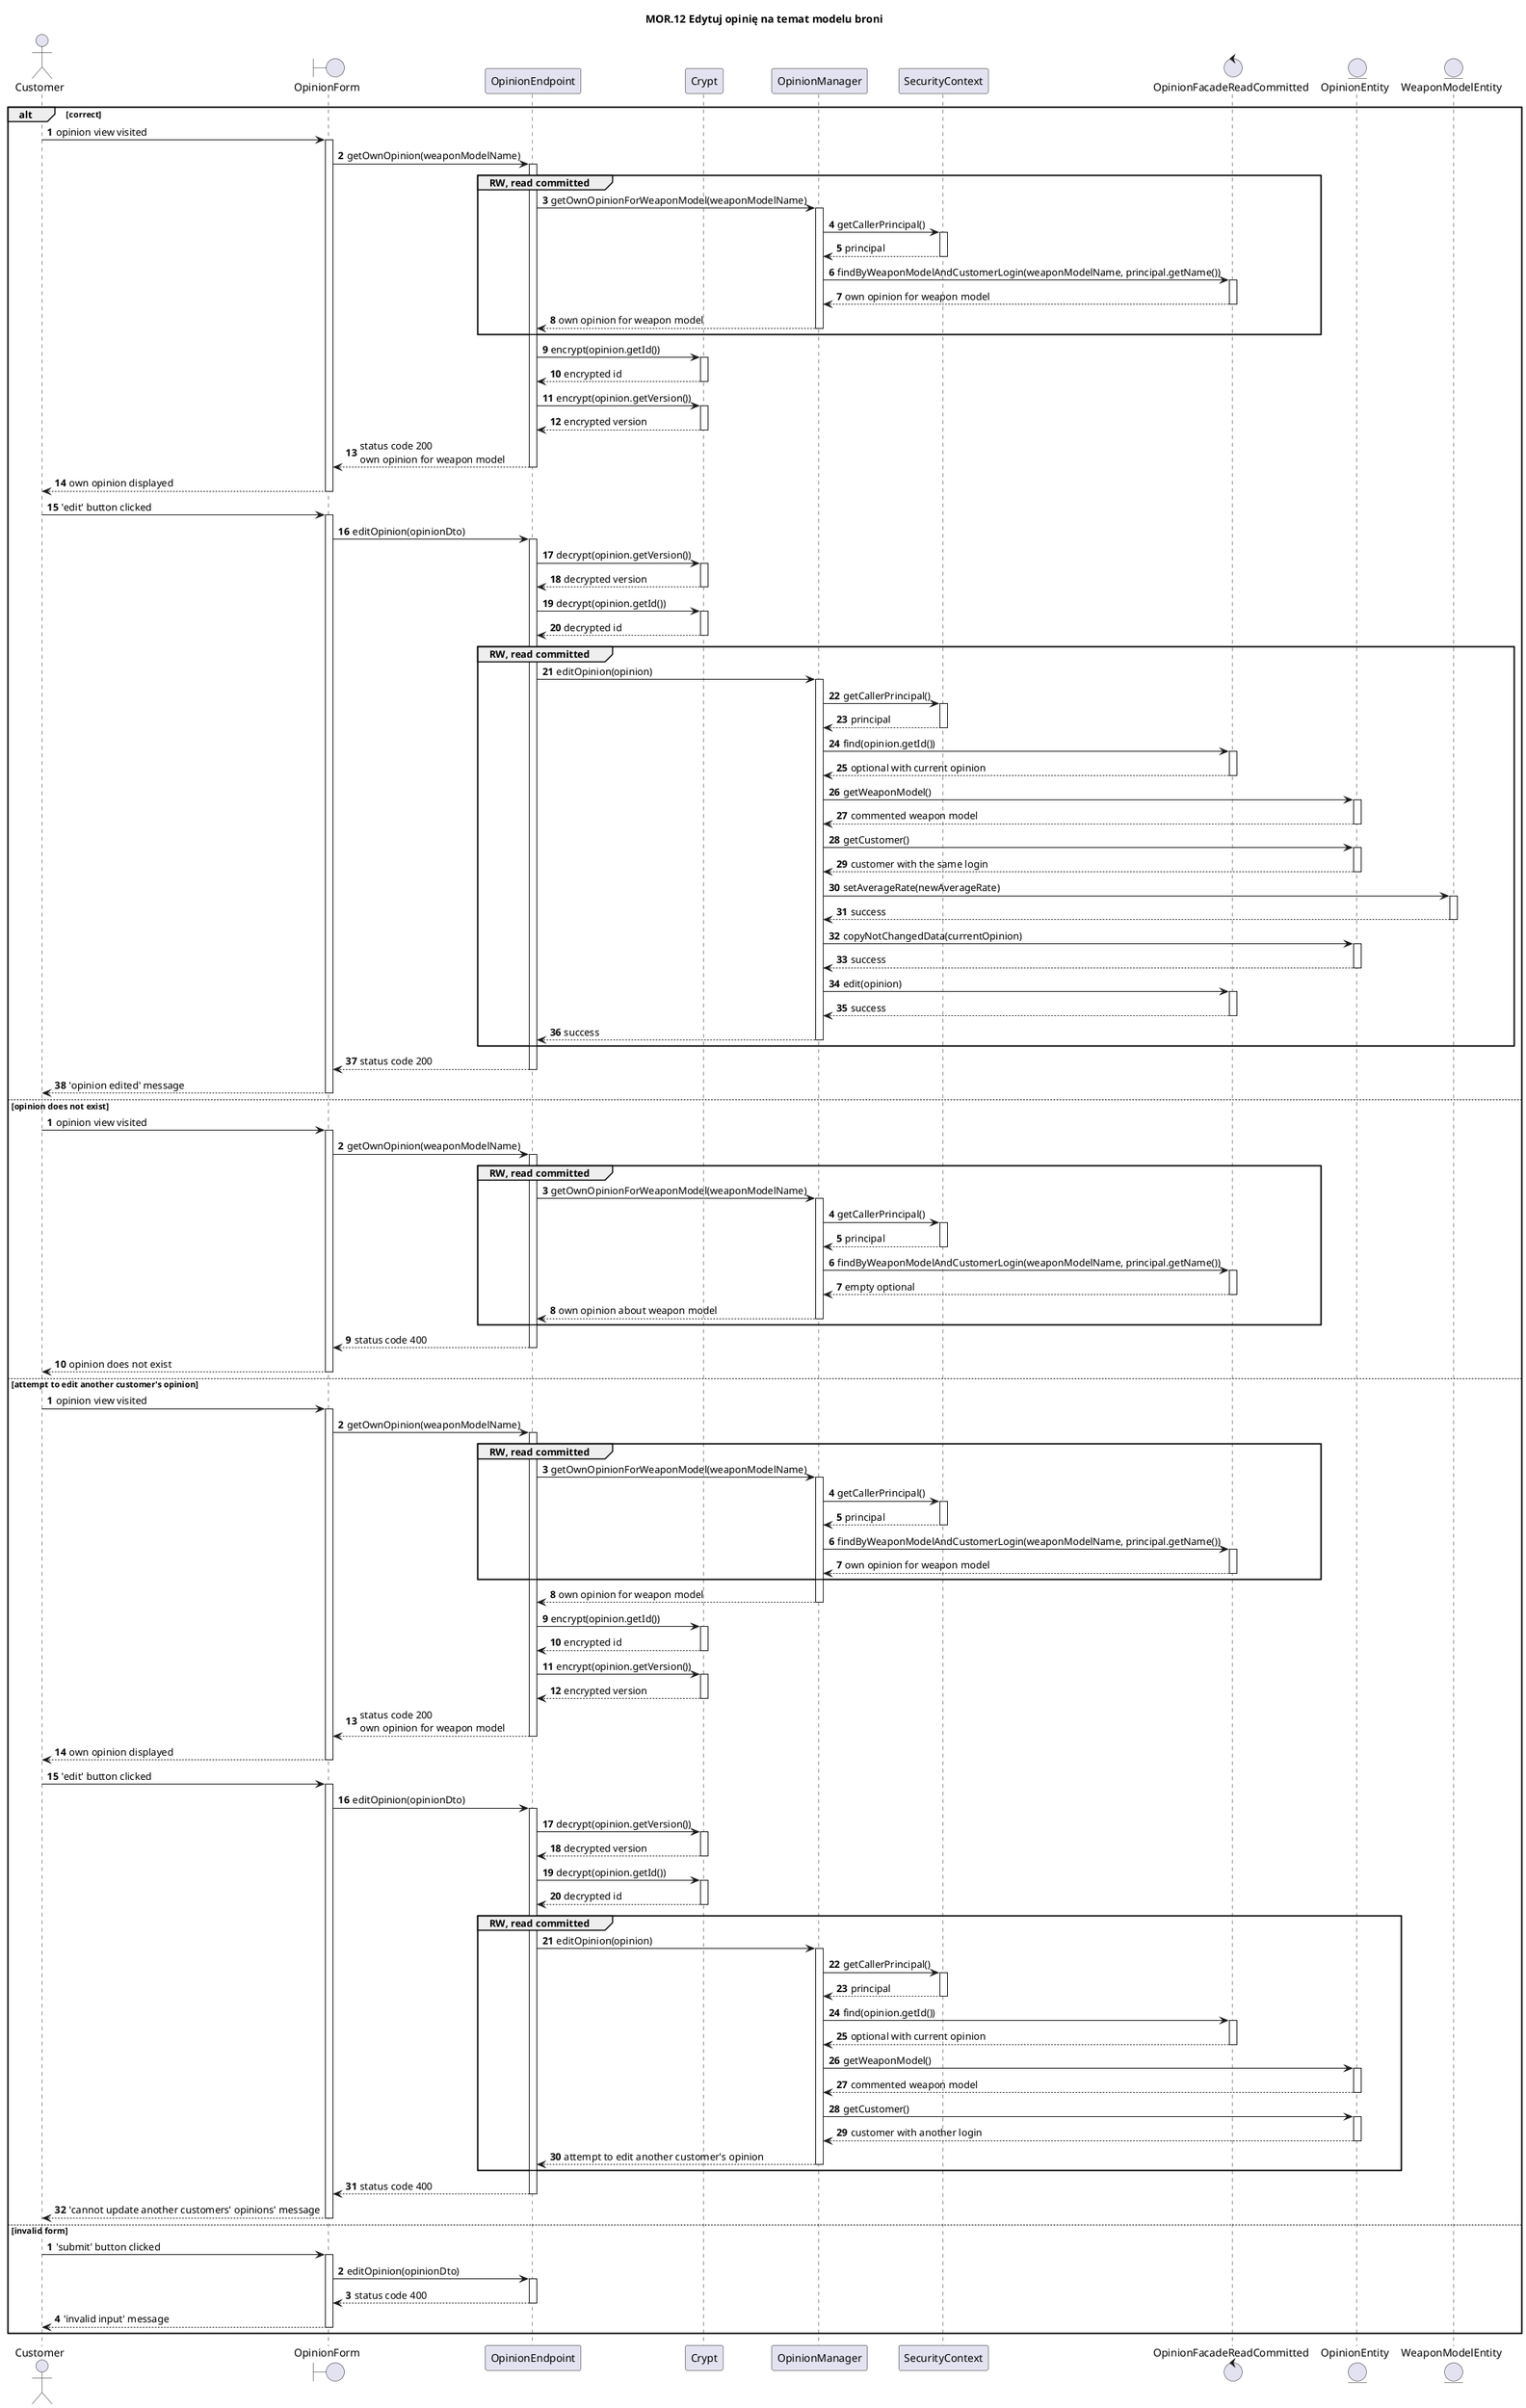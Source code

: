 @startuml

autoactivate on
actor Customer as User
boundary OpinionForm
participant OpinionEndpoint
participant Crypt
participant OpinionManager
participant SecurityContext
control OpinionFacadeReadCommitted
entity OpinionEntity
entity WeaponModelEntity

title MOR.12 Edytuj opinię na temat modelu broni

alt correct
autonumber
    User -> OpinionForm: opinion view visited
        OpinionForm -> OpinionEndpoint: getOwnOpinion(weaponModelName)
            group RW, read committed
                OpinionEndpoint -> OpinionManager: getOwnOpinionForWeaponModel(weaponModelName)
                    OpinionManager -> SecurityContext: getCallerPrincipal()
                    return principal
                    OpinionManager -> OpinionFacadeReadCommitted: findByWeaponModelAndCustomerLogin(weaponModelName, principal.getName())
                    return own opinion for weapon model
                return own opinion for weapon model
            end
            OpinionEndpoint -> Crypt: encrypt(opinion.getId())
            return encrypted id
            OpinionEndpoint -> Crypt: encrypt(opinion.getVersion())
            return encrypted version
        return status code 200\nown opinion for weapon model
    return own opinion displayed
    User -> OpinionForm: 'edit' button clicked
        OpinionForm -> OpinionEndpoint: editOpinion(opinionDto)
            OpinionEndpoint -> Crypt: decrypt(opinion.getVersion())
            return decrypted version
            OpinionEndpoint -> Crypt: decrypt(opinion.getId())
            return decrypted id
            group RW, read committed
            OpinionEndpoint -> OpinionManager: editOpinion(opinion)
                OpinionManager -> SecurityContext: getCallerPrincipal()
                return principal
                OpinionManager -> OpinionFacadeReadCommitted: find(opinion.getId())
                return optional with current opinion
                OpinionManager -> OpinionEntity: getWeaponModel()
                return commented weapon model
                OpinionManager -> OpinionEntity: getCustomer()
                return customer with the same login
                OpinionManager -> WeaponModelEntity: setAverageRate(newAverageRate)
                return success
                OpinionManager -> OpinionEntity: copyNotChangedData(currentOpinion)
                return success
                OpinionManager -> OpinionFacadeReadCommitted: edit(opinion)
                return success
            return success
            end
        return status code 200
    return 'opinion edited' message
else opinion does not exist
autonumber
    User -> OpinionForm: opinion view visited
        OpinionForm -> OpinionEndpoint: getOwnOpinion(weaponModelName)
        group RW, read committed
            OpinionEndpoint -> OpinionManager: getOwnOpinionForWeaponModel(weaponModelName)
                OpinionManager -> SecurityContext: getCallerPrincipal()
                return principal
                OpinionManager -> OpinionFacadeReadCommitted: findByWeaponModelAndCustomerLogin(weaponModelName, principal.getName())
                return empty optional
            return own opinion about weapon model
        end
        return status code 400
    return opinion does not exist
else attempt to edit another customer's opinion
autonumber
    User -> OpinionForm: opinion view visited
        OpinionForm -> OpinionEndpoint: getOwnOpinion(weaponModelName)
            group RW, read committed
                OpinionEndpoint -> OpinionManager: getOwnOpinionForWeaponModel(weaponModelName)
                    OpinionManager -> SecurityContext: getCallerPrincipal()
                    return principal
                    OpinionManager -> OpinionFacadeReadCommitted: findByWeaponModelAndCustomerLogin(weaponModelName, principal.getName())
                    return own opinion for weapon model
            end
            return own opinion for weapon model
            OpinionEndpoint -> Crypt: encrypt(opinion.getId())
            return encrypted id
            OpinionEndpoint -> Crypt: encrypt(opinion.getVersion())
            return encrypted version
        return status code 200\nown opinion for weapon model
    return own opinion displayed
    User -> OpinionForm: 'edit' button clicked
        OpinionForm -> OpinionEndpoint: editOpinion(opinionDto)
            OpinionEndpoint -> Crypt: decrypt(opinion.getVersion())
            return decrypted version
            OpinionEndpoint -> Crypt: decrypt(opinion.getId())
            return decrypted id
            group RW, read committed
            OpinionEndpoint -> OpinionManager: editOpinion(opinion)
                OpinionManager -> SecurityContext: getCallerPrincipal()
                return principal
                OpinionManager -> OpinionFacadeReadCommitted: find(opinion.getId())
                return optional with current opinion
                OpinionManager -> OpinionEntity: getWeaponModel()
                return commented weapon model
                OpinionManager -> OpinionEntity: getCustomer()
                return customer with another login
            return attempt to edit another customer's opinion
            end
        return status code 400
    return 'cannot update another customers' opinions' message
else invalid form
autonumber
    User -> OpinionForm: 'submit' button clicked
        OpinionForm -> OpinionEndpoint: editOpinion(opinionDto)
        return status code 400
    return 'invalid input' message
end

@enduml